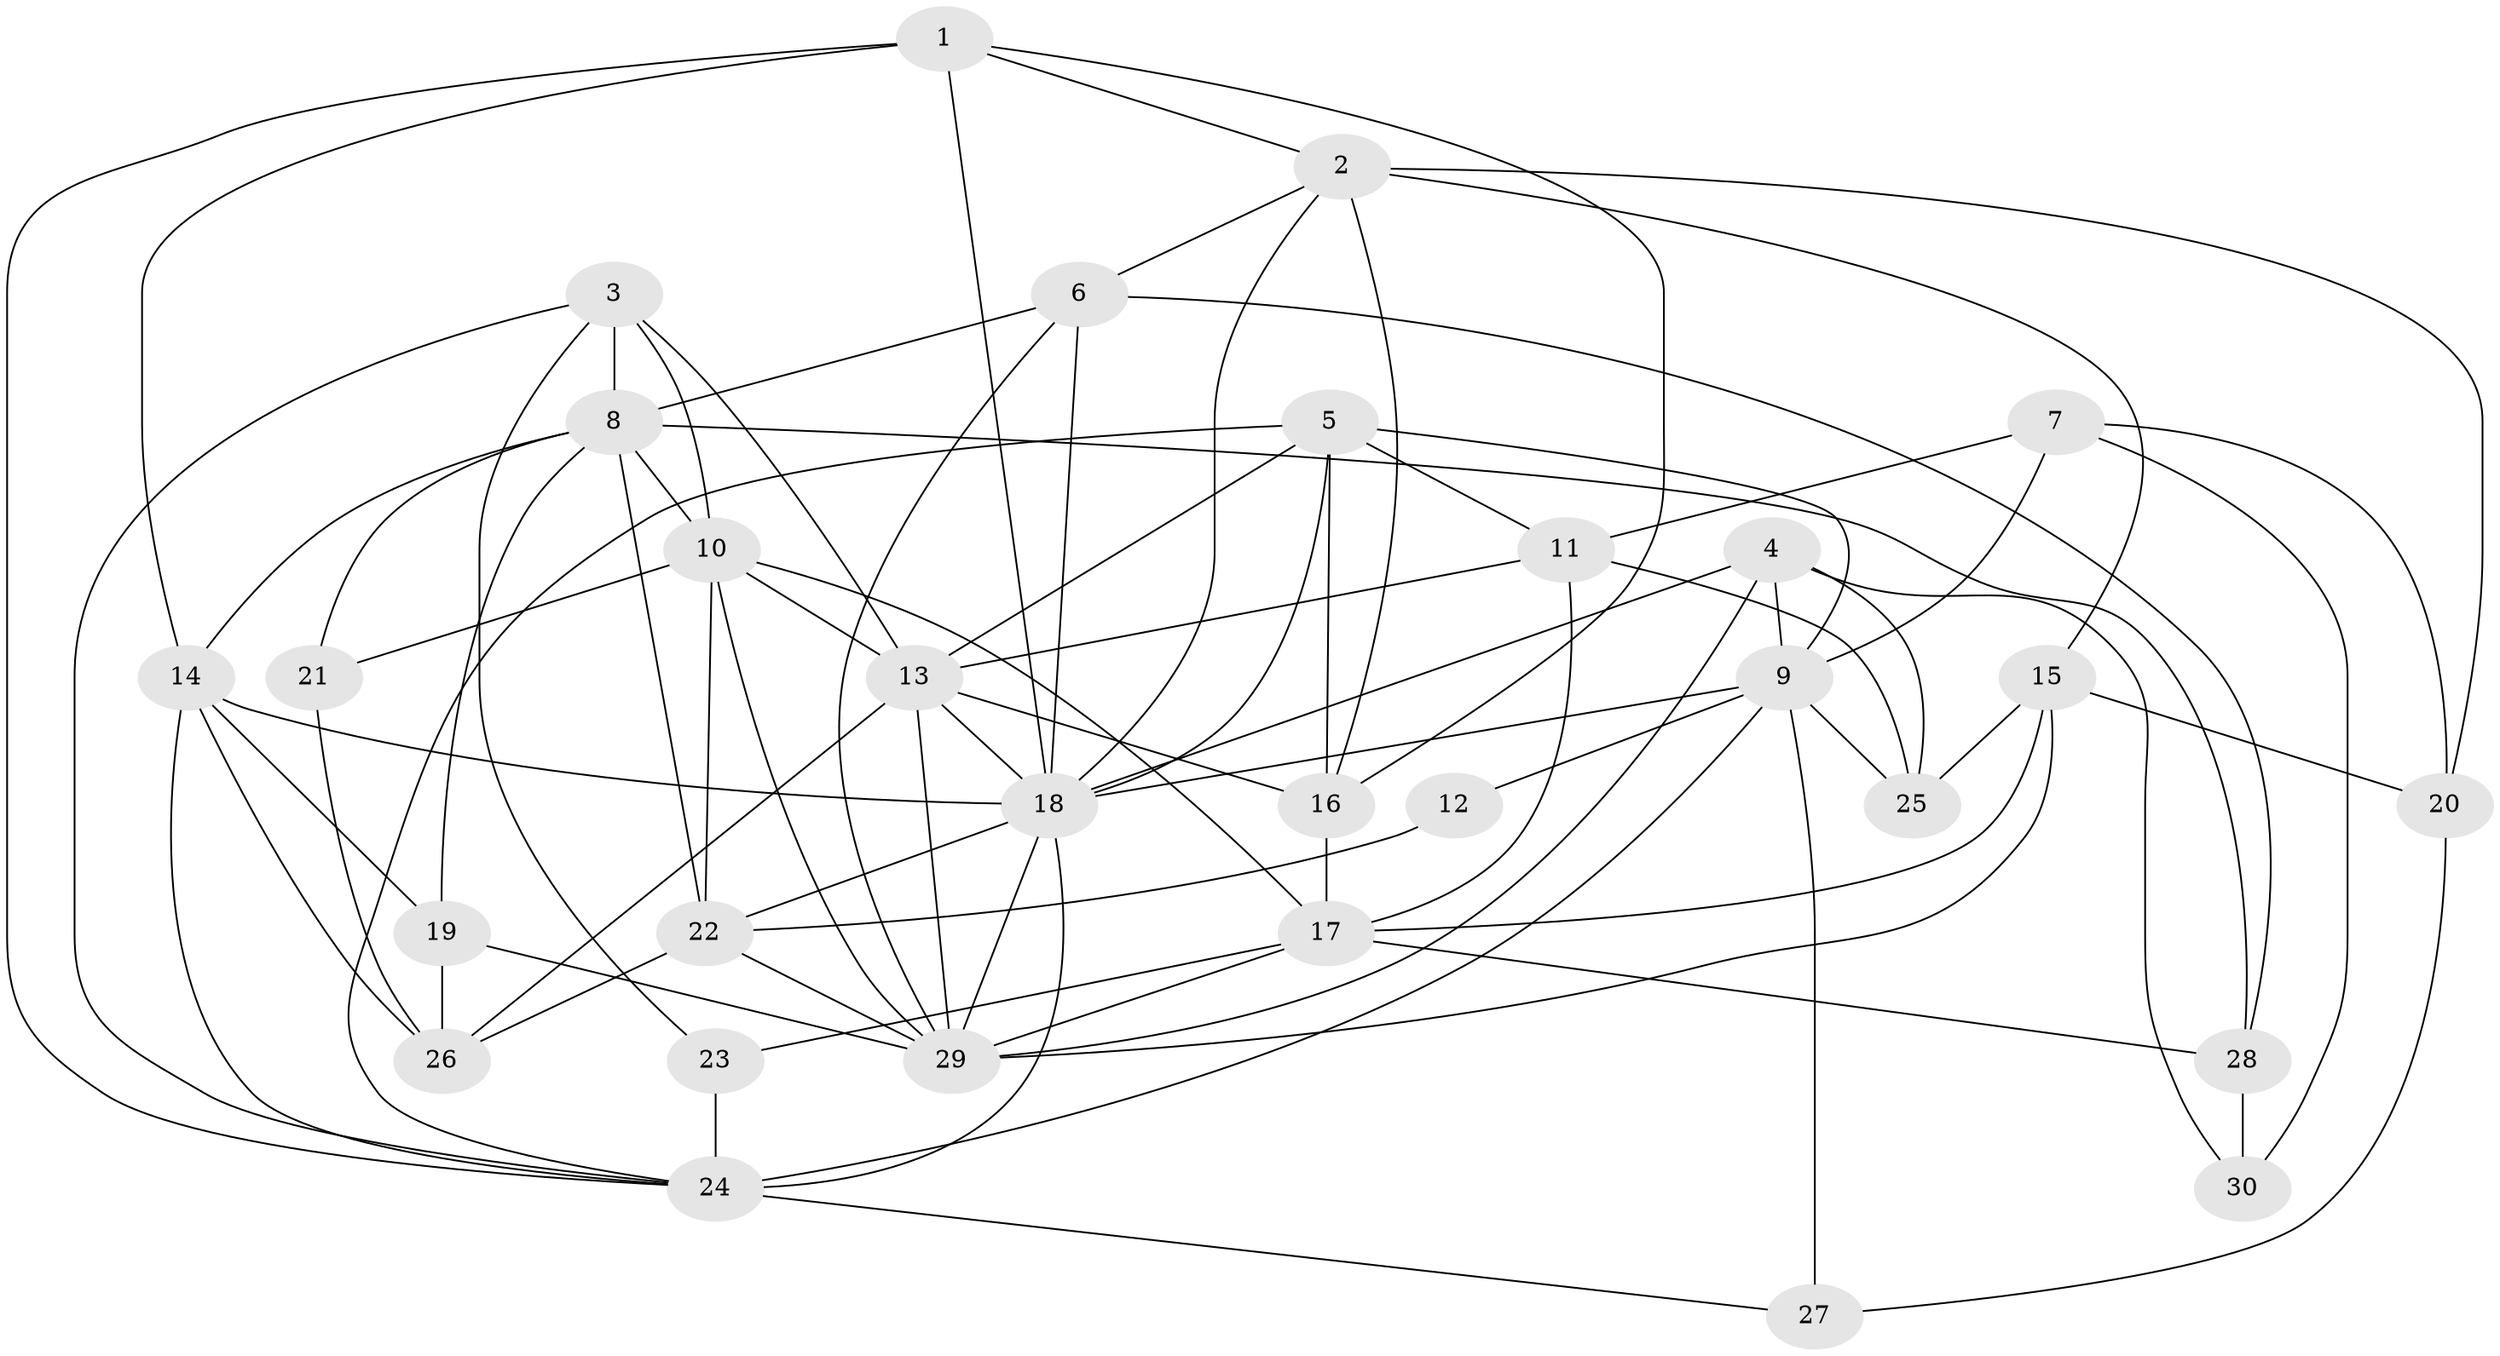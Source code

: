 // original degree distribution, {5: 0.24324324324324326, 3: 0.25675675675675674, 2: 0.17567567567567569, 6: 0.10810810810810811, 4: 0.17567567567567569, 9: 0.013513513513513514, 7: 0.02702702702702703}
// Generated by graph-tools (version 1.1) at 2025/36/03/04/25 23:36:59]
// undirected, 30 vertices, 82 edges
graph export_dot {
  node [color=gray90,style=filled];
  1;
  2;
  3;
  4;
  5;
  6;
  7;
  8;
  9;
  10;
  11;
  12;
  13;
  14;
  15;
  16;
  17;
  18;
  19;
  20;
  21;
  22;
  23;
  24;
  25;
  26;
  27;
  28;
  29;
  30;
  1 -- 2 [weight=1.0];
  1 -- 14 [weight=1.0];
  1 -- 16 [weight=1.0];
  1 -- 18 [weight=1.0];
  1 -- 24 [weight=1.0];
  2 -- 6 [weight=1.0];
  2 -- 15 [weight=1.0];
  2 -- 16 [weight=1.0];
  2 -- 18 [weight=1.0];
  2 -- 20 [weight=1.0];
  3 -- 8 [weight=1.0];
  3 -- 10 [weight=1.0];
  3 -- 13 [weight=1.0];
  3 -- 23 [weight=1.0];
  3 -- 24 [weight=1.0];
  4 -- 9 [weight=2.0];
  4 -- 18 [weight=2.0];
  4 -- 25 [weight=1.0];
  4 -- 29 [weight=1.0];
  4 -- 30 [weight=1.0];
  5 -- 9 [weight=1.0];
  5 -- 11 [weight=1.0];
  5 -- 13 [weight=1.0];
  5 -- 16 [weight=1.0];
  5 -- 18 [weight=1.0];
  5 -- 24 [weight=1.0];
  6 -- 8 [weight=1.0];
  6 -- 18 [weight=1.0];
  6 -- 28 [weight=1.0];
  6 -- 29 [weight=1.0];
  7 -- 9 [weight=1.0];
  7 -- 11 [weight=2.0];
  7 -- 20 [weight=2.0];
  7 -- 30 [weight=1.0];
  8 -- 10 [weight=1.0];
  8 -- 14 [weight=1.0];
  8 -- 19 [weight=1.0];
  8 -- 21 [weight=1.0];
  8 -- 22 [weight=2.0];
  8 -- 28 [weight=1.0];
  9 -- 12 [weight=1.0];
  9 -- 18 [weight=2.0];
  9 -- 24 [weight=2.0];
  9 -- 25 [weight=1.0];
  9 -- 27 [weight=1.0];
  10 -- 13 [weight=1.0];
  10 -- 17 [weight=1.0];
  10 -- 21 [weight=1.0];
  10 -- 22 [weight=3.0];
  10 -- 29 [weight=2.0];
  11 -- 13 [weight=2.0];
  11 -- 17 [weight=1.0];
  11 -- 25 [weight=1.0];
  12 -- 22 [weight=2.0];
  13 -- 16 [weight=1.0];
  13 -- 18 [weight=2.0];
  13 -- 26 [weight=1.0];
  13 -- 29 [weight=2.0];
  14 -- 18 [weight=1.0];
  14 -- 19 [weight=1.0];
  14 -- 24 [weight=1.0];
  14 -- 26 [weight=1.0];
  15 -- 17 [weight=1.0];
  15 -- 20 [weight=1.0];
  15 -- 25 [weight=2.0];
  15 -- 29 [weight=1.0];
  16 -- 17 [weight=1.0];
  17 -- 23 [weight=1.0];
  17 -- 28 [weight=1.0];
  17 -- 29 [weight=1.0];
  18 -- 22 [weight=2.0];
  18 -- 24 [weight=1.0];
  18 -- 29 [weight=1.0];
  19 -- 26 [weight=1.0];
  19 -- 29 [weight=1.0];
  20 -- 27 [weight=1.0];
  21 -- 26 [weight=1.0];
  22 -- 26 [weight=1.0];
  22 -- 29 [weight=1.0];
  23 -- 24 [weight=1.0];
  24 -- 27 [weight=1.0];
  28 -- 30 [weight=1.0];
}
